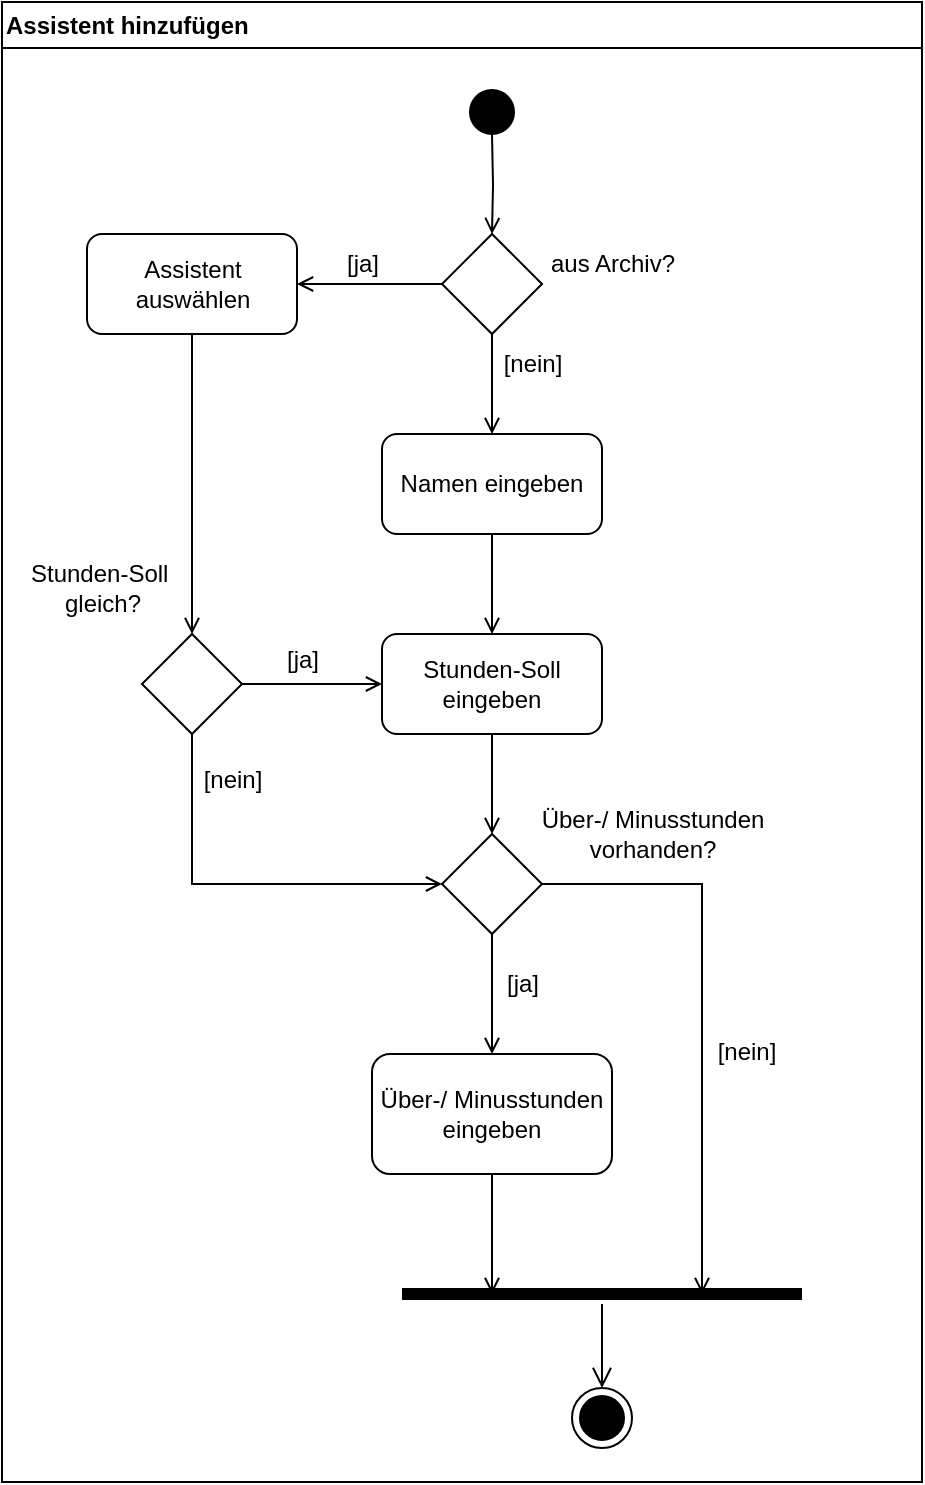 <mxfile version="24.4.4" type="github">
  <diagram name="Page-1" id="e7e014a7-5840-1c2e-5031-d8a46d1fe8dd">
    <mxGraphModel dx="636" dy="316" grid="1" gridSize="10" guides="1" tooltips="1" connect="1" arrows="1" fold="1" page="1" pageScale="1" pageWidth="500" pageHeight="780" background="none" math="0" shadow="0">
      <root>
        <mxCell id="0" />
        <mxCell id="1" parent="0" />
        <mxCell id="2" value="Assistent hinzufügen" style="swimlane;whiteSpace=wrap;labelBackgroundColor=none;align=left;" parent="1" vertex="1">
          <mxGeometry x="20" y="20" width="460" height="740" as="geometry">
            <mxRectangle x="150" y="128" width="150" height="30" as="alternateBounds" />
          </mxGeometry>
        </mxCell>
        <mxCell id="MgezpqlqO5ehmBHzZB3i-65" style="edgeStyle=orthogonalEdgeStyle;rounded=0;orthogonalLoop=1;jettySize=auto;html=1;entryX=0.5;entryY=0;entryDx=0;entryDy=0;fontFamily=Helvetica;fontSize=12;fontColor=default;endArrow=open;endFill=0;" edge="1" parent="2" target="MgezpqlqO5ehmBHzZB3i-57">
          <mxGeometry relative="1" as="geometry">
            <mxPoint x="245" y="66" as="sourcePoint" />
          </mxGeometry>
        </mxCell>
        <mxCell id="5" value="" style="ellipse;shape=startState;labelBackgroundColor=none;fillColor=#000000;" parent="2" vertex="1">
          <mxGeometry x="230" y="40" width="30" height="30" as="geometry" />
        </mxCell>
        <mxCell id="8" value="Namen eingeben" style="labelBackgroundColor=none;rounded=1;whiteSpace=wrap;html=1;" parent="2" vertex="1">
          <mxGeometry x="190" y="216" width="110" height="50" as="geometry" />
        </mxCell>
        <mxCell id="9" value="" style="endArrow=open;endFill=1;rounded=0;labelBackgroundColor=none;fontColor=default;exitX=0.5;exitY=1;exitDx=0;exitDy=0;" parent="2" source="MgezpqlqO5ehmBHzZB3i-57" target="8" edge="1">
          <mxGeometry relative="1" as="geometry">
            <mxPoint x="240" y="168" as="sourcePoint" />
          </mxGeometry>
        </mxCell>
        <mxCell id="MgezpqlqO5ehmBHzZB3i-50" style="edgeStyle=orthogonalEdgeStyle;rounded=0;orthogonalLoop=1;jettySize=auto;html=1;entryX=0.5;entryY=0;entryDx=0;entryDy=0;endArrow=open;endFill=0;" edge="1" parent="2" source="10" target="MgezpqlqO5ehmBHzZB3i-49">
          <mxGeometry relative="1" as="geometry" />
        </mxCell>
        <mxCell id="10" value="Stunden-Soll eingeben" style="labelBackgroundColor=none;rounded=1;whiteSpace=wrap;html=1;" parent="2" vertex="1">
          <mxGeometry x="190" y="316" width="110" height="50" as="geometry" />
        </mxCell>
        <mxCell id="11" value="" style="endArrow=open;endFill=1;rounded=0;labelBackgroundColor=none;fontColor=default;" parent="2" source="8" target="10" edge="1">
          <mxGeometry relative="1" as="geometry" />
        </mxCell>
        <mxCell id="MgezpqlqO5ehmBHzZB3i-42" value="[nein]" style="text;html=1;align=center;verticalAlign=middle;resizable=0;points=[];autosize=1;strokeColor=none;fillColor=none;" vertex="1" parent="2">
          <mxGeometry x="240" y="166" width="50" height="30" as="geometry" />
        </mxCell>
        <mxCell id="MgezpqlqO5ehmBHzZB3i-52" style="edgeStyle=orthogonalEdgeStyle;rounded=0;orthogonalLoop=1;jettySize=auto;html=1;entryX=0.5;entryY=0;entryDx=0;entryDy=0;endArrow=open;endFill=0;" edge="1" parent="2" source="MgezpqlqO5ehmBHzZB3i-49" target="MgezpqlqO5ehmBHzZB3i-51">
          <mxGeometry relative="1" as="geometry" />
        </mxCell>
        <mxCell id="MgezpqlqO5ehmBHzZB3i-77" style="edgeStyle=orthogonalEdgeStyle;rounded=0;orthogonalLoop=1;jettySize=auto;html=1;strokeColor=default;align=center;verticalAlign=middle;fontFamily=Helvetica;fontSize=12;fontColor=default;labelBackgroundColor=default;endArrow=open;endFill=0;entryX=0.75;entryY=0.5;entryDx=0;entryDy=0;entryPerimeter=0;" edge="1" parent="2" source="MgezpqlqO5ehmBHzZB3i-49" target="MgezpqlqO5ehmBHzZB3i-74">
          <mxGeometry relative="1" as="geometry">
            <mxPoint x="355" y="626" as="targetPoint" />
            <Array as="points">
              <mxPoint x="350" y="441" />
            </Array>
          </mxGeometry>
        </mxCell>
        <mxCell id="MgezpqlqO5ehmBHzZB3i-49" value="" style="rhombus;whiteSpace=wrap;html=1;" vertex="1" parent="2">
          <mxGeometry x="220" y="416" width="50" height="50" as="geometry" />
        </mxCell>
        <mxCell id="MgezpqlqO5ehmBHzZB3i-73" style="edgeStyle=orthogonalEdgeStyle;rounded=0;orthogonalLoop=1;jettySize=auto;html=1;strokeColor=default;align=center;verticalAlign=middle;fontFamily=Helvetica;fontSize=12;fontColor=default;labelBackgroundColor=default;endArrow=open;endFill=0;" edge="1" parent="2" source="MgezpqlqO5ehmBHzZB3i-51">
          <mxGeometry relative="1" as="geometry">
            <mxPoint x="245" y="646" as="targetPoint" />
          </mxGeometry>
        </mxCell>
        <mxCell id="MgezpqlqO5ehmBHzZB3i-51" value="Über-/ Minusstunden eingeben" style="rounded=1;whiteSpace=wrap;html=1;" vertex="1" parent="2">
          <mxGeometry x="185" y="526" width="120" height="60" as="geometry" />
        </mxCell>
        <mxCell id="MgezpqlqO5ehmBHzZB3i-55" value="Über-/ Minusstunden&lt;div&gt;vorhanden?&lt;/div&gt;" style="text;html=1;align=center;verticalAlign=middle;resizable=0;points=[];autosize=1;strokeColor=none;fillColor=none;" vertex="1" parent="2">
          <mxGeometry x="260" y="396" width="130" height="40" as="geometry" />
        </mxCell>
        <mxCell id="MgezpqlqO5ehmBHzZB3i-56" value="[ja]" style="text;html=1;align=center;verticalAlign=middle;resizable=0;points=[];autosize=1;strokeColor=none;fillColor=none;" vertex="1" parent="2">
          <mxGeometry x="240" y="476" width="40" height="30" as="geometry" />
        </mxCell>
        <mxCell id="MgezpqlqO5ehmBHzZB3i-61" style="edgeStyle=orthogonalEdgeStyle;rounded=0;orthogonalLoop=1;jettySize=auto;html=1;entryX=1;entryY=0.5;entryDx=0;entryDy=0;fontFamily=Helvetica;fontSize=12;fontColor=default;endArrow=open;endFill=0;" edge="1" parent="2" source="MgezpqlqO5ehmBHzZB3i-57" target="MgezpqlqO5ehmBHzZB3i-69">
          <mxGeometry relative="1" as="geometry">
            <mxPoint x="100" y="317.5" as="targetPoint" />
          </mxGeometry>
        </mxCell>
        <mxCell id="MgezpqlqO5ehmBHzZB3i-57" value="" style="rhombus;whiteSpace=wrap;html=1;" vertex="1" parent="2">
          <mxGeometry x="220" y="116" width="50" height="50" as="geometry" />
        </mxCell>
        <mxCell id="MgezpqlqO5ehmBHzZB3i-58" value="aus Archiv?" style="text;html=1;align=center;verticalAlign=middle;resizable=0;points=[];autosize=1;strokeColor=none;fillColor=none;fontFamily=Helvetica;fontSize=12;fontColor=default;" vertex="1" parent="2">
          <mxGeometry x="260" y="116" width="90" height="30" as="geometry" />
        </mxCell>
        <mxCell id="MgezpqlqO5ehmBHzZB3i-62" style="edgeStyle=orthogonalEdgeStyle;rounded=0;orthogonalLoop=1;jettySize=auto;html=1;fontFamily=Helvetica;fontSize=12;fontColor=default;endArrow=open;endFill=0;exitX=1;exitY=0.5;exitDx=0;exitDy=0;" edge="1" parent="2" source="MgezpqlqO5ehmBHzZB3i-60" target="10">
          <mxGeometry relative="1" as="geometry">
            <mxPoint x="175" y="346" as="targetPoint" />
            <mxPoint x="125" y="342.5" as="sourcePoint" />
          </mxGeometry>
        </mxCell>
        <mxCell id="MgezpqlqO5ehmBHzZB3i-63" style="edgeStyle=orthogonalEdgeStyle;rounded=0;orthogonalLoop=1;jettySize=auto;html=1;entryX=0;entryY=0.5;entryDx=0;entryDy=0;fontFamily=Helvetica;fontSize=12;fontColor=default;endArrow=open;endFill=0;exitX=0.5;exitY=1;exitDx=0;exitDy=0;" edge="1" parent="2" source="MgezpqlqO5ehmBHzZB3i-60" target="MgezpqlqO5ehmBHzZB3i-49">
          <mxGeometry relative="1" as="geometry">
            <mxPoint x="100" y="367.5" as="sourcePoint" />
            <Array as="points">
              <mxPoint x="95" y="441" />
            </Array>
          </mxGeometry>
        </mxCell>
        <mxCell id="MgezpqlqO5ehmBHzZB3i-60" value="" style="rhombus;whiteSpace=wrap;html=1;" vertex="1" parent="2">
          <mxGeometry x="70" y="316" width="50" height="50" as="geometry" />
        </mxCell>
        <mxCell id="MgezpqlqO5ehmBHzZB3i-64" value="Stunden-Soll&amp;nbsp;&lt;div&gt;gleich?&lt;/div&gt;" style="text;html=1;align=center;verticalAlign=middle;resizable=0;points=[];autosize=1;strokeColor=none;fillColor=none;fontFamily=Helvetica;fontSize=12;fontColor=default;" vertex="1" parent="2">
          <mxGeometry y="273" width="100" height="40" as="geometry" />
        </mxCell>
        <mxCell id="MgezpqlqO5ehmBHzZB3i-66" value="[nein]" style="text;html=1;align=center;verticalAlign=middle;resizable=0;points=[];autosize=1;strokeColor=none;fillColor=none;" vertex="1" parent="2">
          <mxGeometry x="90" y="374" width="50" height="30" as="geometry" />
        </mxCell>
        <mxCell id="MgezpqlqO5ehmBHzZB3i-68" value="[ja]" style="text;html=1;align=center;verticalAlign=middle;resizable=0;points=[];autosize=1;strokeColor=none;fillColor=none;" vertex="1" parent="2">
          <mxGeometry x="130" y="314" width="40" height="30" as="geometry" />
        </mxCell>
        <mxCell id="MgezpqlqO5ehmBHzZB3i-69" value="Assistent auswählen" style="rounded=1;whiteSpace=wrap;html=1;strokeColor=default;align=center;verticalAlign=middle;fontFamily=Helvetica;fontSize=12;fontColor=default;labelBackgroundColor=default;fillColor=default;" vertex="1" parent="2">
          <mxGeometry x="42.5" y="116" width="105" height="50" as="geometry" />
        </mxCell>
        <mxCell id="MgezpqlqO5ehmBHzZB3i-70" style="edgeStyle=orthogonalEdgeStyle;rounded=0;orthogonalLoop=1;jettySize=auto;html=1;entryX=0.95;entryY=0.75;entryDx=0;entryDy=0;entryPerimeter=0;strokeColor=default;align=center;verticalAlign=middle;fontFamily=Helvetica;fontSize=12;fontColor=default;labelBackgroundColor=default;endArrow=open;endFill=0;" edge="1" parent="2" source="MgezpqlqO5ehmBHzZB3i-69">
          <mxGeometry relative="1" as="geometry">
            <mxPoint x="95" y="316" as="targetPoint" />
          </mxGeometry>
        </mxCell>
        <mxCell id="MgezpqlqO5ehmBHzZB3i-71" value="[ja]" style="text;html=1;align=center;verticalAlign=middle;resizable=0;points=[];autosize=1;strokeColor=none;fillColor=none;" vertex="1" parent="2">
          <mxGeometry x="160" y="116" width="40" height="30" as="geometry" />
        </mxCell>
        <mxCell id="MgezpqlqO5ehmBHzZB3i-74" value="" style="shape=line;html=1;strokeWidth=6;strokeColor=#000000;align=center;verticalAlign=middle;fontFamily=Helvetica;fontSize=12;fontColor=default;labelBackgroundColor=default;fillColor=default;" vertex="1" parent="2">
          <mxGeometry x="200" y="641" width="200" height="10" as="geometry" />
        </mxCell>
        <mxCell id="MgezpqlqO5ehmBHzZB3i-79" value="" style="edgeStyle=orthogonalEdgeStyle;html=1;verticalAlign=bottom;endArrow=open;endSize=8;strokeColor=#000000;rounded=0;align=center;fontFamily=Helvetica;fontSize=12;fontColor=default;labelBackgroundColor=default;entryX=0.5;entryY=0;entryDx=0;entryDy=0;" edge="1" parent="2" source="MgezpqlqO5ehmBHzZB3i-74" target="MgezpqlqO5ehmBHzZB3i-72">
          <mxGeometry relative="1" as="geometry">
            <mxPoint x="300" y="706.0" as="targetPoint" />
            <mxPoint x="325" y="681" as="sourcePoint" />
          </mxGeometry>
        </mxCell>
        <mxCell id="MgezpqlqO5ehmBHzZB3i-72" value="" style="ellipse;html=1;shape=endState;fillColor=#000000;strokeColor=#000000;align=center;verticalAlign=middle;fontFamily=Helvetica;fontSize=12;fontColor=default;labelBackgroundColor=default;" vertex="1" parent="2">
          <mxGeometry x="285" y="693" width="30" height="30" as="geometry" />
        </mxCell>
        <mxCell id="MgezpqlqO5ehmBHzZB3i-80" value="[nein]" style="text;html=1;align=center;verticalAlign=middle;resizable=0;points=[];autosize=1;strokeColor=none;fillColor=none;" vertex="1" parent="2">
          <mxGeometry x="347" y="510" width="50" height="30" as="geometry" />
        </mxCell>
      </root>
    </mxGraphModel>
  </diagram>
</mxfile>
